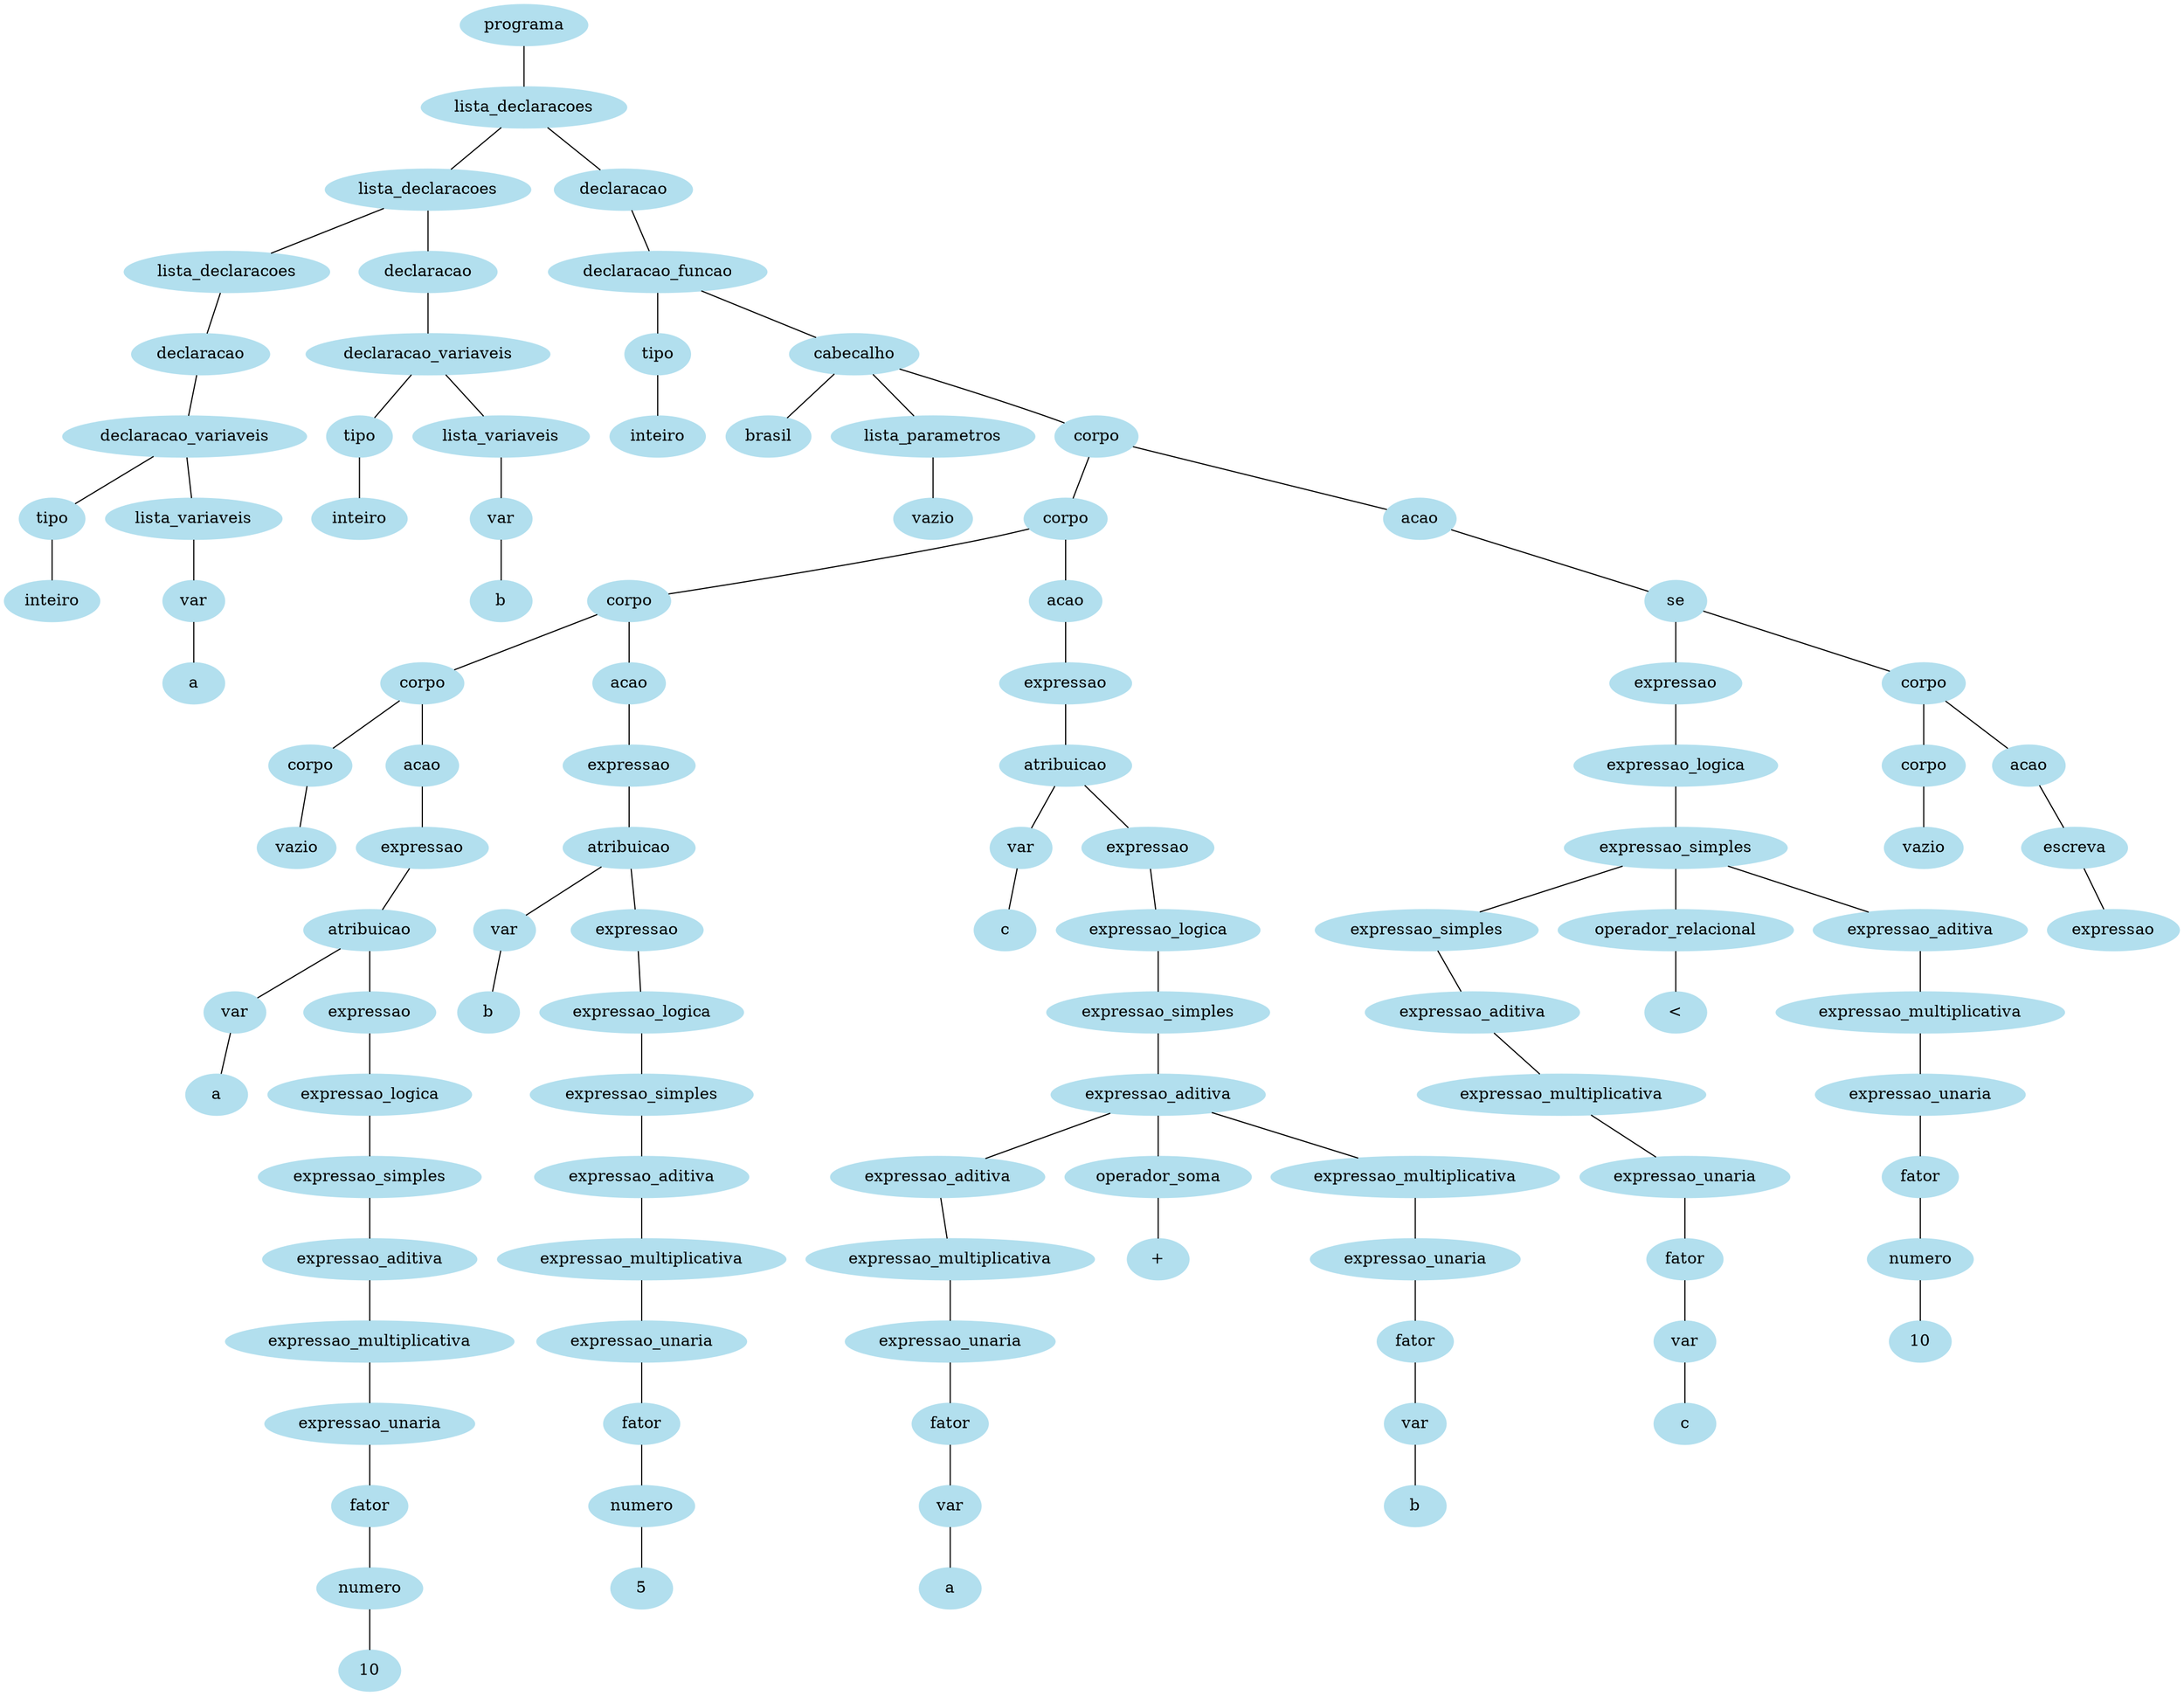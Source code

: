 strict graph G {
	node [color=lightblue2 style=filled]
	53009520 [label=programa]
	53009936 [label=lista_declaracoes]
	53009520 -- 53009936
	53009936 [label=lista_declaracoes]
	53009776 [label=lista_declaracoes]
	53009936 -- 53009776
	53009776 [label=lista_declaracoes]
	53009456 [label=lista_declaracoes]
	53009776 -- 53009456
	53009456 [label=lista_declaracoes]
	51707888 [label=declaracao]
	53009456 -- 51707888
	51707888 [label=declaracao]
	53009296 [label=declaracao_variaveis]
	51707888 -- 53009296
	53009296 [label=declaracao_variaveis]
	53009200 [label=tipo]
	53009296 -- 53009200
	1060295365 [label=inteiro]
	53009200 -- 1060295365
	53009200 [label=tipo]
	53009328 [label=lista_variaveis]
	53009296 -- 53009328
	53009328 [label=lista_variaveis]
	51707824 [label=var]
	53009328 -- 51707824
	1047282006 [label=a]
	51707824 -- 1047282006
	51707824 [label=var]
	53009424 [label=declaracao]
	53009776 -- 53009424
	53009424 [label=declaracao]
	53009616 [label=declaracao_variaveis]
	53009424 -- 53009616
	53009616 [label=declaracao_variaveis]
	53009488 [label=tipo]
	53009616 -- 53009488
	1060297844 [label=inteiro]
	53009488 -- 1060297844
	53009488 [label=tipo]
	53009584 [label=lista_variaveis]
	53009616 -- 53009584
	53009584 [label=lista_variaveis]
	53009392 [label=var]
	53009584 -- 53009392
	1060296485 [label=b]
	53009392 -- 1060296485
	53009392 [label=var]
	53009744 [label=declaracao]
	53009936 -- 53009744
	53009744 [label=declaracao]
	53009648 [label=declaracao_funcao]
	53009744 -- 53009648
	53009648 [label=declaracao_funcao]
	53009264 [label=tipo]
	53009648 -- 53009264
	1060294403 [label=inteiro]
	53009264 -- 1060294403
	53009264 [label=tipo]
	53035632 [label=cabecalho]
	53009648 -- 53035632
	1060558083 [label=brasil]
	53035632 -- 1060558083
	53035632 [label=cabecalho]
	53010000 [label=lista_parametros]
	53035632 -- 53010000
	53010000 [label=lista_parametros]
	53009712 [label=vazio]
	53010000 -- 53009712
	53009712 [label=vazio]
	53036912 [label=corpo]
	53035632 -- 53036912
	53036912 [label=corpo]
	53036208 [label=corpo]
	53036912 -- 53036208
	53036208 [label=corpo]
	53035568 [label=corpo]
	53036208 -- 53035568
	53035568 [label=corpo]
	53035152 [label=corpo]
	53035568 -- 53035152
	53035152 [label=corpo]
	53010128 [label=corpo]
	53035152 -- 53010128
	53010128 [label=corpo]
	53009904 [label=vazio]
	53010128 -- 53009904
	53009904 [label=vazio]
	53010160 [label=acao]
	53035152 -- 53010160
	53010160 [label=acao]
	53009872 [label=expressao]
	53010160 -- 53009872
	53009872 [label=expressao]
	53035056 [label=atribuicao]
	53009872 -- 53035056
	53035056 [label=atribuicao]
	53010032 [label=var]
	53035056 -- 53010032
	10603048811 [label=a]
	53010032 -- 10603048811
	53010032 [label=var]
	53010416 [label=expressao]
	53035056 -- 53010416
	53010416 [label=expressao]
	53010384 [label=expressao_logica]
	53010416 -- 53010384
	53010384 [label=expressao_logica]
	53010352 [label=expressao_simples]
	53010384 -- 53010352
	53010352 [label=expressao_simples]
	53010320 [label=expressao_aditiva]
	53010352 -- 53010320
	53010320 [label=expressao_aditiva]
	53010256 [label=expressao_multiplicativa]
	53010320 -- 53010256
	53010256 [label=expressao_multiplicativa]
	53010192 [label=expressao_unaria]
	53010256 -- 53010192
	53010192 [label=expressao_unaria]
	53010224 [label=fator]
	53010192 -- 53010224
	53010224 [label=fator]
	53010096 [label=numero]
	53010224 -- 53010096
	10603159218 [label=10]
	53010096 -- 10603159218
	53010096 [label=numero]
	53035536 [label=acao]
	53035568 -- 53035536
	53035536 [label=acao]
	53035088 [label=expressao]
	53035536 -- 53035088
	53035088 [label=expressao]
	53035472 [label=atribuicao]
	53035088 -- 53035472
	53035472 [label=atribuicao]
	53010064 [label=var]
	53035472 -- 53010064
	10603092010 [label=b]
	53010064 -- 10603092010
	53010064 [label=var]
	53035440 [label=expressao]
	53035472 -- 53035440
	53035440 [label=expressao]
	53035408 [label=expressao_logica]
	53035440 -- 53035408
	53035408 [label=expressao_logica]
	53035376 [label=expressao_simples]
	53035408 -- 53035376
	53035376 [label=expressao_simples]
	53035344 [label=expressao_aditiva]
	53035376 -- 53035344
	53035344 [label=expressao_aditiva]
	53035280 [label=expressao_multiplicativa]
	53035344 -- 53035280
	53035280 [label=expressao_multiplicativa]
	53009552 [label=expressao_unaria]
	53035280 -- 53009552
	53009552 [label=expressao_unaria]
	53035248 [label=fator]
	53009552 -- 53035248
	53035248 [label=fator]
	53010288 [label=numero]
	53035248 -- 53010288
	10603166417 [label=5]
	53010288 -- 10603166417
	53010288 [label=numero]
	53036176 [label=acao]
	53036208 -- 53036176
	53036176 [label=acao]
	53035504 [label=expressao]
	53036176 -- 53035504
	53035504 [label=expressao]
	53035856 [label=atribuicao]
	53035504 -- 53035856
	53035856 [label=atribuicao]
	53035120 [label=var]
	53035856 -- 53035120
	1060558569 [label=c]
	53035120 -- 1060558569
	53035120 [label=var]
	53036144 [label=expressao]
	53035856 -- 53036144
	53036144 [label=expressao]
	53036112 [label=expressao_logica]
	53036144 -- 53036112
	53036112 [label=expressao_logica]
	53035824 [label=expressao_simples]
	53036112 -- 53035824
	53035824 [label=expressao_simples]
	53036048 [label=expressao_aditiva]
	53035824 -- 53036048
	53036048 [label=expressao_aditiva]
	53035760 [label=expressao_aditiva]
	53036048 -- 53035760
	53035760 [label=expressao_aditiva]
	53035728 [label=expressao_multiplicativa]
	53035760 -- 53035728
	53035728 [label=expressao_multiplicativa]
	53035184 [label=expressao_unaria]
	53035728 -- 53035184
	53035184 [label=expressao_unaria]
	53035664 [label=fator]
	53035184 -- 53035664
	53035664 [label=fator]
	53035312 [label=var]
	53035664 -- 53035312
	10605688817 [label=a]
	53035312 -- 10605688817
	53035312 [label=var]
	53035792 [label=operador_soma]
	53036048 -- 53035792
	10605680813 [label="+"]
	53035792 -- 10605680813
	53035792 [label=operador_soma]
	53036016 [label=expressao_multiplicativa]
	53036048 -- 53036016
	53036016 [label=expressao_multiplicativa]
	53035920 [label=expressao_unaria]
	53036016 -- 53035920
	53035920 [label=expressao_unaria]
	53035888 [label=fator]
	53035920 -- 53035888
	53035888 [label=fator]
	53035696 [label=var]
	53035888 -- 53035696
	10605711216 [label=b]
	53035696 -- 10605711216
	53035696 [label=var]
	53035984 [label=acao]
	53036912 -- 53035984
	53035984 [label=acao]
	53036816 [label=se]
	53035984 -- 53036816
	53036816 [label=se]
	53036688 [label=expressao]
	53036816 -- 53036688
	53036688 [label=expressao]
	53036400 [label=expressao_logica]
	53036688 -- 53036400
	53036400 [label=expressao_logica]
	53036624 [label=expressao_simples]
	53036400 -- 53036624
	53036624 [label=expressao_simples]
	53036336 [label=expressao_simples]
	53036624 -- 53036336
	53036336 [label=expressao_simples]
	53036304 [label=expressao_aditiva]
	53036336 -- 53036304
	53036304 [label=expressao_aditiva]
	53035600 [label=expressao_multiplicativa]
	53036304 -- 53035600
	53035600 [label=expressao_multiplicativa]
	53036080 [label=expressao_unaria]
	53035600 -- 53036080
	53036080 [label=expressao_unaria]
	53036240 [label=fator]
	53036080 -- 53036240
	53036240 [label=fator]
	53035216 [label=var]
	53036240 -- 53035216
	10605639215 [label=c]
	53035216 -- 10605639215
	53035216 [label=var]
	53036368 [label=operador_relacional]
	53036624 -- 53036368
	10605710410 [label="<"]
	53036368 -- 10605710410
	53036368 [label=operador_relacional]
	53036592 [label=expressao_aditiva]
	53036624 -- 53036592
	53036592 [label=expressao_aditiva]
	53036560 [label=expressao_multiplicativa]
	53036592 -- 53036560
	53036560 [label=expressao_multiplicativa]
	53036496 [label=expressao_unaria]
	53036560 -- 53036496
	53036496 [label=expressao_unaria]
	53036464 [label=fator]
	53036496 -- 53036464
	53036464 [label=fator]
	53036272 [label=numero]
	53036464 -- 53036272
	10605748814 [label=10]
	53036272 -- 10605748814
	53036272 [label=numero]
	53037232 [label=corpo]
	53036816 -- 53037232
	53037232 [label=corpo]
	53036848 [label=corpo]
	53037232 -- 53036848
	53036848 [label=corpo]
	53036720 [label=vazio]
	53036848 -- 53036720
	53036720 [label=vazio]
	53036784 [label=acao]
	53037232 -- 53036784
	53036784 [label=acao]
	53037168 [label=escreva]
	53036784 -- 53037168
	1060581449 [label=expressao]
	53037168 -- 1060581449
	53037168 [label=escreva]
}
